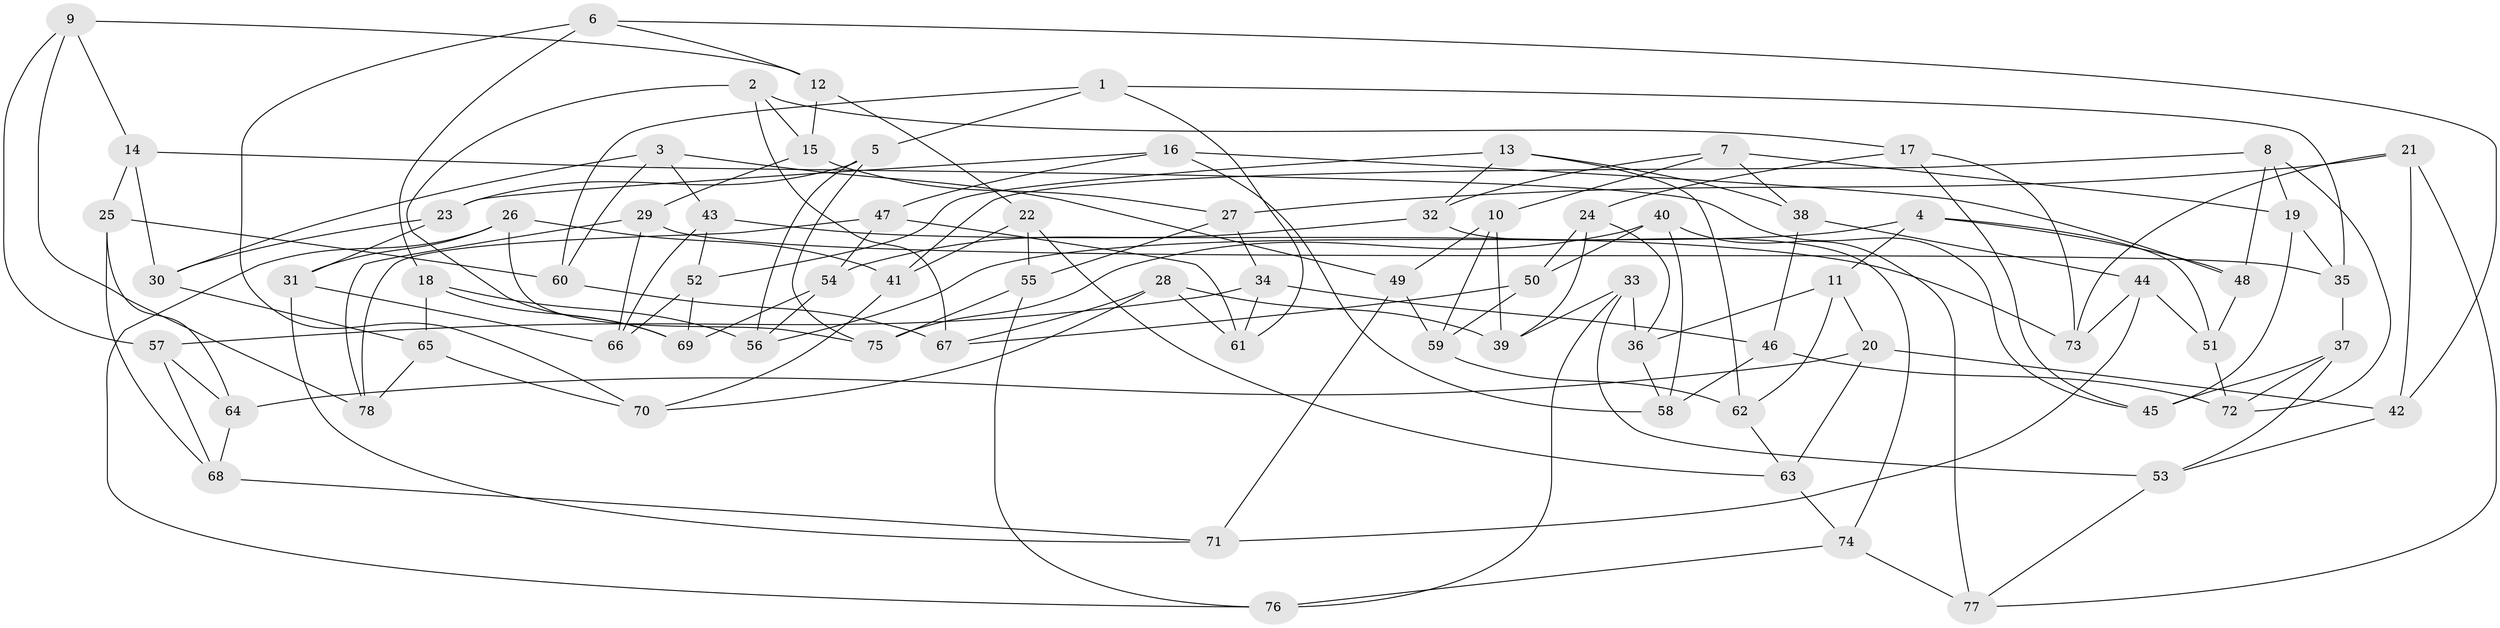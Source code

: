 // Generated by graph-tools (version 1.1) at 2025/11/02/27/25 16:11:45]
// undirected, 78 vertices, 156 edges
graph export_dot {
graph [start="1"]
  node [color=gray90,style=filled];
  1;
  2;
  3;
  4;
  5;
  6;
  7;
  8;
  9;
  10;
  11;
  12;
  13;
  14;
  15;
  16;
  17;
  18;
  19;
  20;
  21;
  22;
  23;
  24;
  25;
  26;
  27;
  28;
  29;
  30;
  31;
  32;
  33;
  34;
  35;
  36;
  37;
  38;
  39;
  40;
  41;
  42;
  43;
  44;
  45;
  46;
  47;
  48;
  49;
  50;
  51;
  52;
  53;
  54;
  55;
  56;
  57;
  58;
  59;
  60;
  61;
  62;
  63;
  64;
  65;
  66;
  67;
  68;
  69;
  70;
  71;
  72;
  73;
  74;
  75;
  76;
  77;
  78;
  1 -- 5;
  1 -- 61;
  1 -- 35;
  1 -- 60;
  2 -- 17;
  2 -- 69;
  2 -- 67;
  2 -- 15;
  3 -- 49;
  3 -- 43;
  3 -- 60;
  3 -- 30;
  4 -- 48;
  4 -- 51;
  4 -- 56;
  4 -- 11;
  5 -- 23;
  5 -- 56;
  5 -- 75;
  6 -- 18;
  6 -- 42;
  6 -- 70;
  6 -- 12;
  7 -- 10;
  7 -- 38;
  7 -- 32;
  7 -- 19;
  8 -- 48;
  8 -- 41;
  8 -- 19;
  8 -- 72;
  9 -- 57;
  9 -- 12;
  9 -- 14;
  9 -- 78;
  10 -- 59;
  10 -- 49;
  10 -- 39;
  11 -- 36;
  11 -- 20;
  11 -- 62;
  12 -- 15;
  12 -- 22;
  13 -- 62;
  13 -- 52;
  13 -- 38;
  13 -- 32;
  14 -- 25;
  14 -- 30;
  14 -- 45;
  15 -- 27;
  15 -- 29;
  16 -- 47;
  16 -- 48;
  16 -- 58;
  16 -- 23;
  17 -- 45;
  17 -- 73;
  17 -- 24;
  18 -- 69;
  18 -- 56;
  18 -- 65;
  19 -- 35;
  19 -- 45;
  20 -- 63;
  20 -- 42;
  20 -- 64;
  21 -- 42;
  21 -- 27;
  21 -- 73;
  21 -- 77;
  22 -- 55;
  22 -- 41;
  22 -- 63;
  23 -- 31;
  23 -- 30;
  24 -- 39;
  24 -- 50;
  24 -- 36;
  25 -- 60;
  25 -- 68;
  25 -- 64;
  26 -- 76;
  26 -- 75;
  26 -- 31;
  26 -- 41;
  27 -- 34;
  27 -- 55;
  28 -- 39;
  28 -- 61;
  28 -- 70;
  28 -- 67;
  29 -- 66;
  29 -- 78;
  29 -- 35;
  30 -- 65;
  31 -- 66;
  31 -- 71;
  32 -- 54;
  32 -- 74;
  33 -- 53;
  33 -- 39;
  33 -- 76;
  33 -- 36;
  34 -- 57;
  34 -- 61;
  34 -- 46;
  35 -- 37;
  36 -- 58;
  37 -- 53;
  37 -- 45;
  37 -- 72;
  38 -- 44;
  38 -- 46;
  40 -- 75;
  40 -- 50;
  40 -- 58;
  40 -- 77;
  41 -- 70;
  42 -- 53;
  43 -- 73;
  43 -- 66;
  43 -- 52;
  44 -- 51;
  44 -- 73;
  44 -- 71;
  46 -- 72;
  46 -- 58;
  47 -- 78;
  47 -- 54;
  47 -- 61;
  48 -- 51;
  49 -- 59;
  49 -- 71;
  50 -- 59;
  50 -- 67;
  51 -- 72;
  52 -- 66;
  52 -- 69;
  53 -- 77;
  54 -- 56;
  54 -- 69;
  55 -- 75;
  55 -- 76;
  57 -- 64;
  57 -- 68;
  59 -- 62;
  60 -- 67;
  62 -- 63;
  63 -- 74;
  64 -- 68;
  65 -- 78;
  65 -- 70;
  68 -- 71;
  74 -- 77;
  74 -- 76;
}
